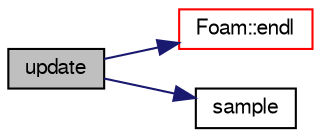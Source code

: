 digraph "update"
{
  bgcolor="transparent";
  edge [fontname="FreeSans",fontsize="10",labelfontname="FreeSans",labelfontsize="10"];
  node [fontname="FreeSans",fontsize="10",shape=record];
  rankdir="LR";
  Node14 [label="update",height=0.2,width=0.4,color="black", fillcolor="grey75", style="filled", fontcolor="black"];
  Node14 -> Node15 [color="midnightblue",fontsize="10",style="solid",fontname="FreeSans"];
  Node15 [label="Foam::endl",height=0.2,width=0.4,color="red",URL="$a21124.html#a2db8fe02a0d3909e9351bb4275b23ce4",tooltip="Add newline and flush stream. "];
  Node14 -> Node17 [color="midnightblue",fontsize="10",style="solid",fontname="FreeSans"];
  Node17 [label="sample",height=0.2,width=0.4,color="black",URL="$a29342.html#a91509d55a51a19994e76119c24ed1d47",tooltip="sample field on surface "];
}
